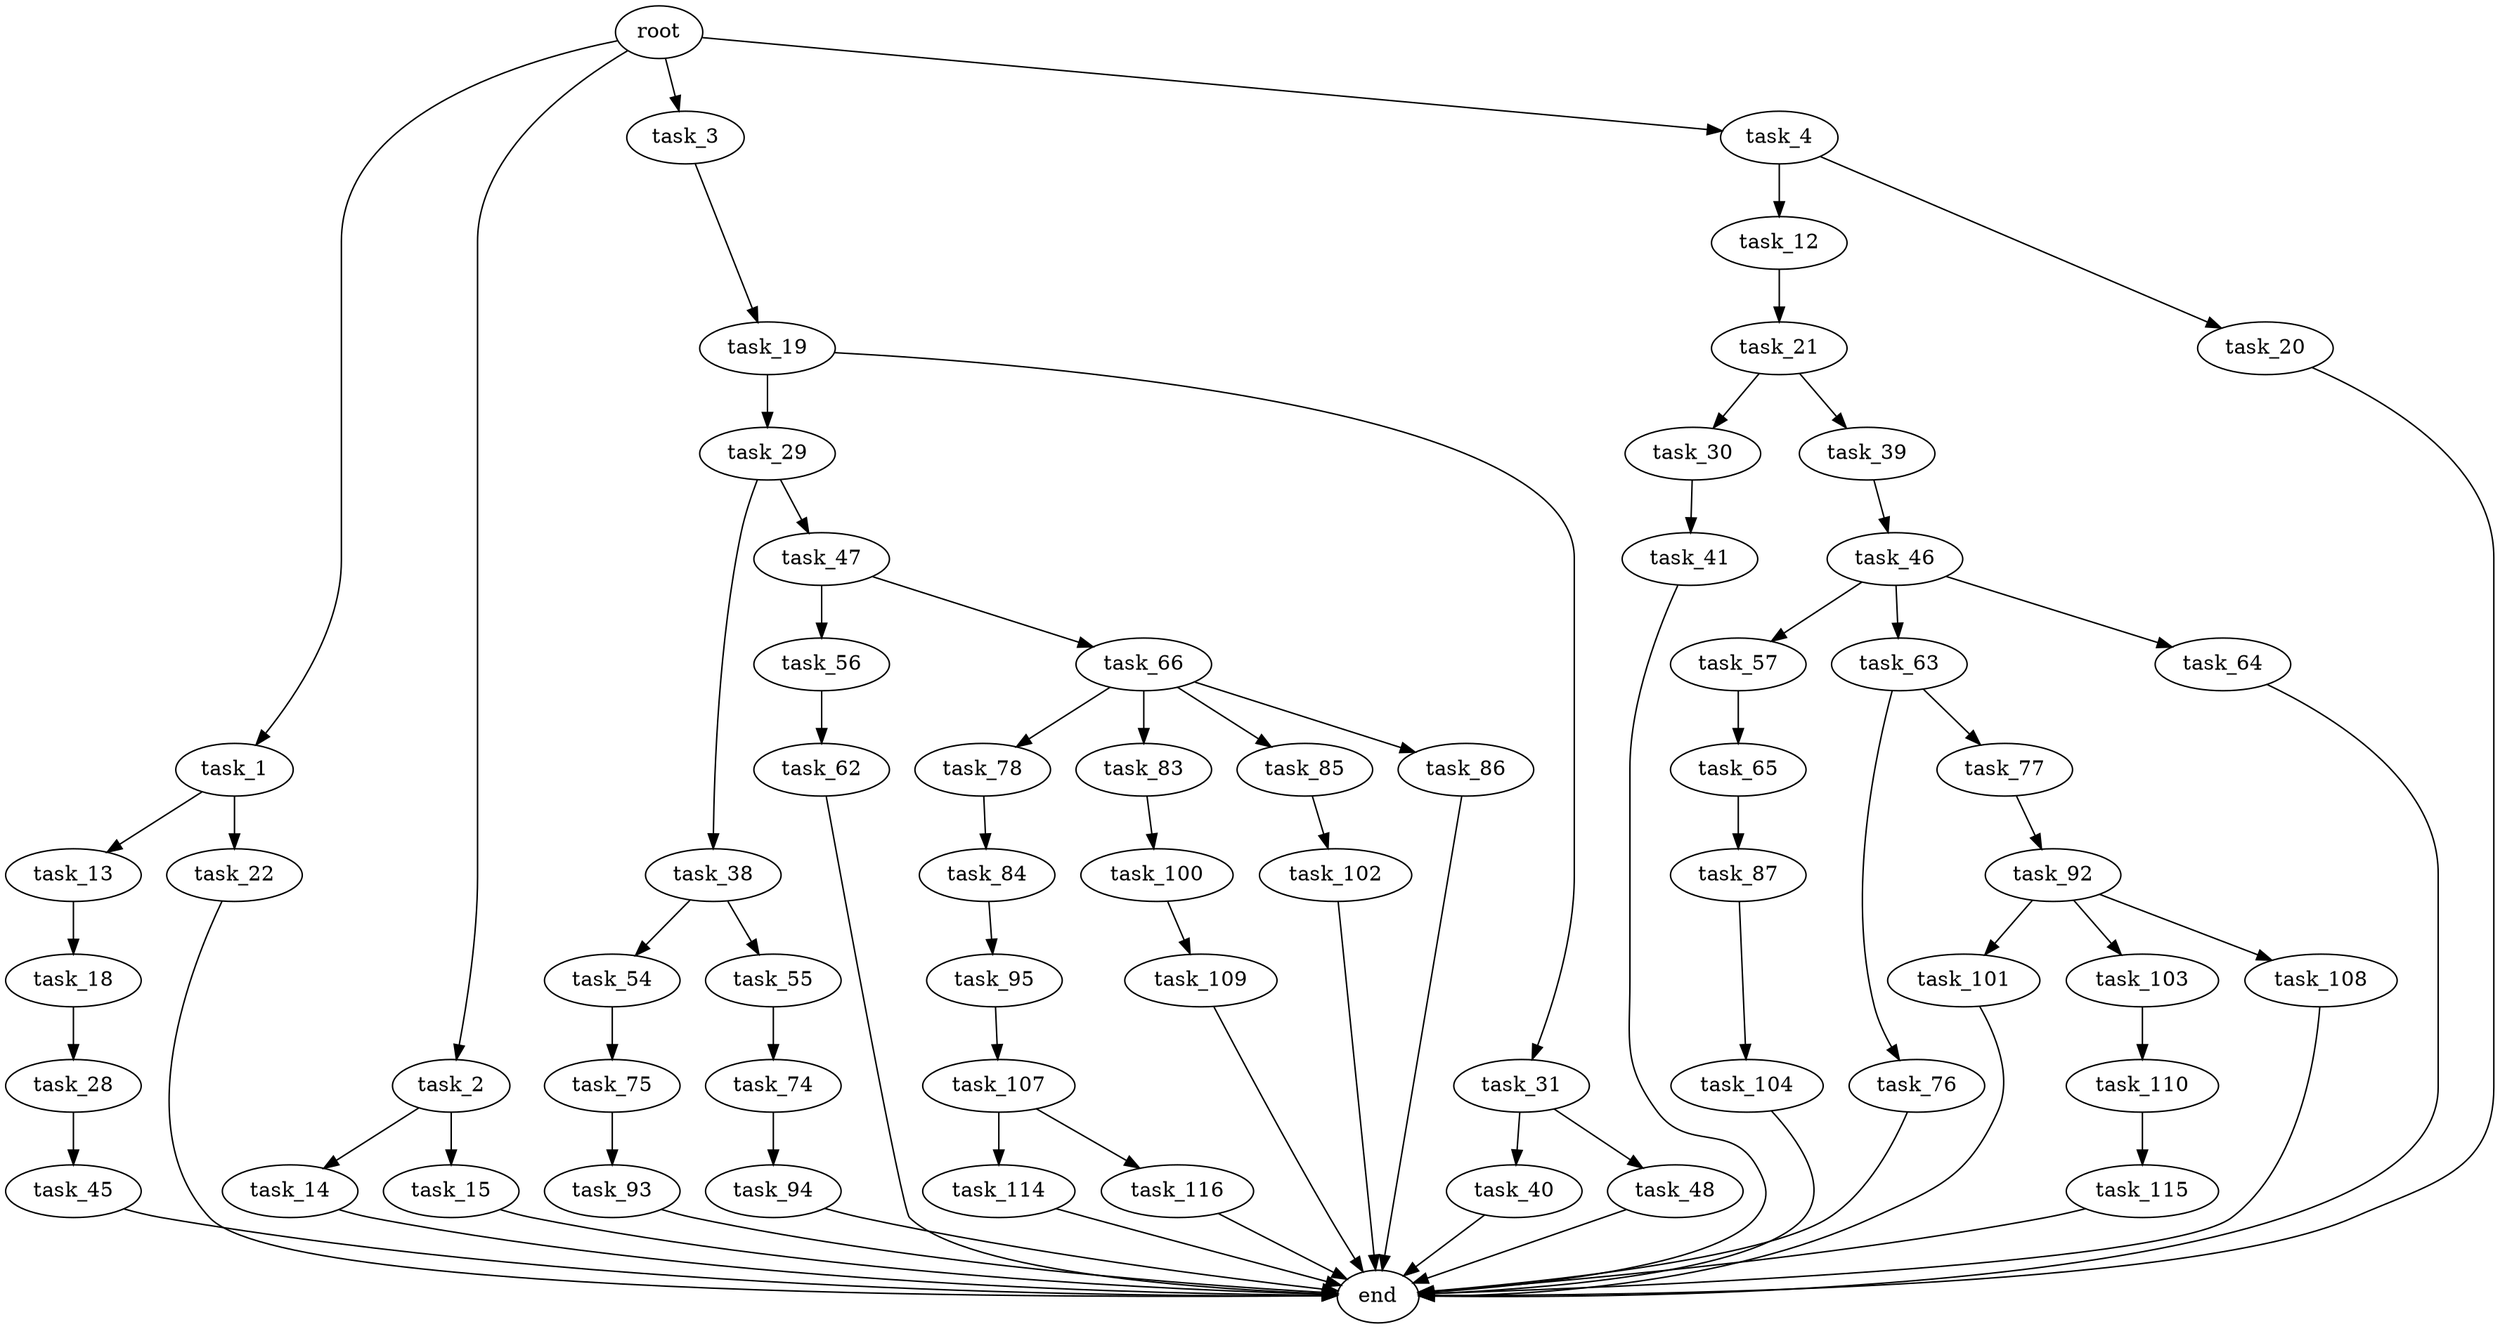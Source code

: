 digraph G {
  root [size="0.000000"];
  task_1 [size="9869224653.000000"];
  task_2 [size="1034957557325.000000"];
  task_3 [size="3532384801.000000"];
  task_4 [size="549755813888.000000"];
  task_12 [size="2551935441.000000"];
  task_13 [size="106537874644.000000"];
  task_14 [size="8589934592.000000"];
  task_15 [size="12179793592.000000"];
  task_18 [size="231928233984.000000"];
  task_19 [size="1098747281.000000"];
  task_20 [size="581290491499.000000"];
  task_21 [size="1032827175017.000000"];
  task_22 [size="68719476736.000000"];
  task_28 [size="1073741824000.000000"];
  task_29 [size="469955023422.000000"];
  task_30 [size="231928233984.000000"];
  task_31 [size="8589934592.000000"];
  task_38 [size="549755813888.000000"];
  task_39 [size="28991029248.000000"];
  task_40 [size="263025963207.000000"];
  task_41 [size="345884645.000000"];
  task_45 [size="6132149859.000000"];
  task_46 [size="657295316360.000000"];
  task_47 [size="1073741824000.000000"];
  task_48 [size="368293445632.000000"];
  task_54 [size="709987131407.000000"];
  task_55 [size="1868544205.000000"];
  task_56 [size="17182978542.000000"];
  task_57 [size="489543878601.000000"];
  task_62 [size="9360466254.000000"];
  task_63 [size="27740560547.000000"];
  task_64 [size="134217728000.000000"];
  task_65 [size="32535802070.000000"];
  task_66 [size="1073741824000.000000"];
  task_74 [size="16098427090.000000"];
  task_75 [size="549755813888.000000"];
  task_76 [size="782855012749.000000"];
  task_77 [size="549755813888.000000"];
  task_78 [size="28888966207.000000"];
  task_83 [size="368293445632.000000"];
  task_84 [size="629106330893.000000"];
  task_85 [size="28991029248.000000"];
  task_86 [size="126874203084.000000"];
  task_87 [size="134395740954.000000"];
  task_92 [size="134217728000.000000"];
  task_93 [size="74277943968.000000"];
  task_94 [size="22393468241.000000"];
  task_95 [size="28991029248.000000"];
  task_100 [size="782757789696.000000"];
  task_101 [size="368293445632.000000"];
  task_102 [size="549755813888.000000"];
  task_103 [size="11678443384.000000"];
  task_104 [size="117443048320.000000"];
  task_107 [size="28991029248.000000"];
  task_108 [size="290163085728.000000"];
  task_109 [size="28991029248.000000"];
  task_110 [size="10678062057.000000"];
  task_114 [size="189297750099.000000"];
  task_115 [size="1302976934823.000000"];
  task_116 [size="1066804971.000000"];
  end [size="0.000000"];

  root -> task_1 [size="1.000000"];
  root -> task_2 [size="1.000000"];
  root -> task_3 [size="1.000000"];
  root -> task_4 [size="1.000000"];
  task_1 -> task_13 [size="301989888.000000"];
  task_1 -> task_22 [size="301989888.000000"];
  task_2 -> task_14 [size="838860800.000000"];
  task_2 -> task_15 [size="838860800.000000"];
  task_3 -> task_19 [size="134217728.000000"];
  task_4 -> task_12 [size="536870912.000000"];
  task_4 -> task_20 [size="536870912.000000"];
  task_12 -> task_21 [size="75497472.000000"];
  task_13 -> task_18 [size="134217728.000000"];
  task_14 -> end [size="1.000000"];
  task_15 -> end [size="1.000000"];
  task_18 -> task_28 [size="301989888.000000"];
  task_19 -> task_29 [size="33554432.000000"];
  task_19 -> task_31 [size="33554432.000000"];
  task_20 -> end [size="1.000000"];
  task_21 -> task_30 [size="838860800.000000"];
  task_21 -> task_39 [size="838860800.000000"];
  task_22 -> end [size="1.000000"];
  task_28 -> task_45 [size="838860800.000000"];
  task_29 -> task_38 [size="301989888.000000"];
  task_29 -> task_47 [size="301989888.000000"];
  task_30 -> task_41 [size="301989888.000000"];
  task_31 -> task_40 [size="33554432.000000"];
  task_31 -> task_48 [size="33554432.000000"];
  task_38 -> task_54 [size="536870912.000000"];
  task_38 -> task_55 [size="536870912.000000"];
  task_39 -> task_46 [size="75497472.000000"];
  task_40 -> end [size="1.000000"];
  task_41 -> end [size="1.000000"];
  task_45 -> end [size="1.000000"];
  task_46 -> task_57 [size="411041792.000000"];
  task_46 -> task_63 [size="411041792.000000"];
  task_46 -> task_64 [size="411041792.000000"];
  task_47 -> task_56 [size="838860800.000000"];
  task_47 -> task_66 [size="838860800.000000"];
  task_48 -> end [size="1.000000"];
  task_54 -> task_75 [size="536870912.000000"];
  task_55 -> task_74 [size="134217728.000000"];
  task_56 -> task_62 [size="301989888.000000"];
  task_57 -> task_65 [size="536870912.000000"];
  task_62 -> end [size="1.000000"];
  task_63 -> task_76 [size="679477248.000000"];
  task_63 -> task_77 [size="679477248.000000"];
  task_64 -> end [size="1.000000"];
  task_65 -> task_87 [size="33554432.000000"];
  task_66 -> task_78 [size="838860800.000000"];
  task_66 -> task_83 [size="838860800.000000"];
  task_66 -> task_85 [size="838860800.000000"];
  task_66 -> task_86 [size="838860800.000000"];
  task_74 -> task_94 [size="679477248.000000"];
  task_75 -> task_93 [size="536870912.000000"];
  task_76 -> end [size="1.000000"];
  task_77 -> task_92 [size="536870912.000000"];
  task_78 -> task_84 [size="536870912.000000"];
  task_83 -> task_100 [size="411041792.000000"];
  task_84 -> task_95 [size="838860800.000000"];
  task_85 -> task_102 [size="75497472.000000"];
  task_86 -> end [size="1.000000"];
  task_87 -> task_104 [size="301989888.000000"];
  task_92 -> task_101 [size="209715200.000000"];
  task_92 -> task_103 [size="209715200.000000"];
  task_92 -> task_108 [size="209715200.000000"];
  task_93 -> end [size="1.000000"];
  task_94 -> end [size="1.000000"];
  task_95 -> task_107 [size="75497472.000000"];
  task_100 -> task_109 [size="679477248.000000"];
  task_101 -> end [size="1.000000"];
  task_102 -> end [size="1.000000"];
  task_103 -> task_110 [size="209715200.000000"];
  task_104 -> end [size="1.000000"];
  task_107 -> task_114 [size="75497472.000000"];
  task_107 -> task_116 [size="75497472.000000"];
  task_108 -> end [size="1.000000"];
  task_109 -> end [size="1.000000"];
  task_110 -> task_115 [size="411041792.000000"];
  task_114 -> end [size="1.000000"];
  task_115 -> end [size="1.000000"];
  task_116 -> end [size="1.000000"];
}
